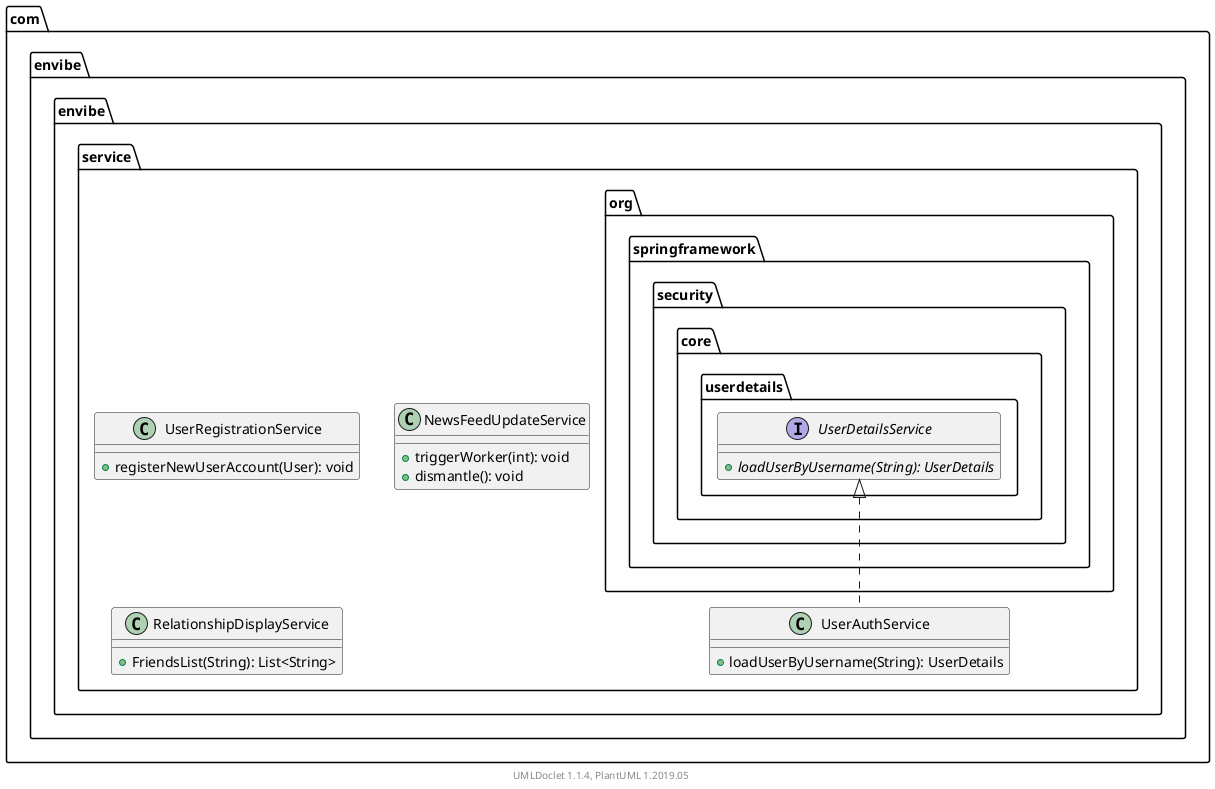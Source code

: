 @startuml

    namespace com.envibe.envibe.service {

        class UserRegistrationService [[UserRegistrationService.html]] {
            +registerNewUserAccount(User): void
        }

        class UserAuthService [[UserAuthService.html]] {
            +loadUserByUsername(String): UserDetails
        }

        class NewsFeedUpdateService [[NewsFeedUpdateService.html]] {
            +triggerWorker(int): void
            +dismantle(): void
        }

        class RelationshipDisplayService [[RelationshipDisplayService.html]] {
            +FriendsList(String): List<String>
        }

        interface org.springframework.security.core.userdetails.UserDetailsService {
            {abstract} +loadUserByUsername(String): UserDetails
        }
        org.springframework.security.core.userdetails.UserDetailsService <|.. UserAuthService

    }


    center footer UMLDoclet 1.1.4, PlantUML 1.2019.05
@enduml
